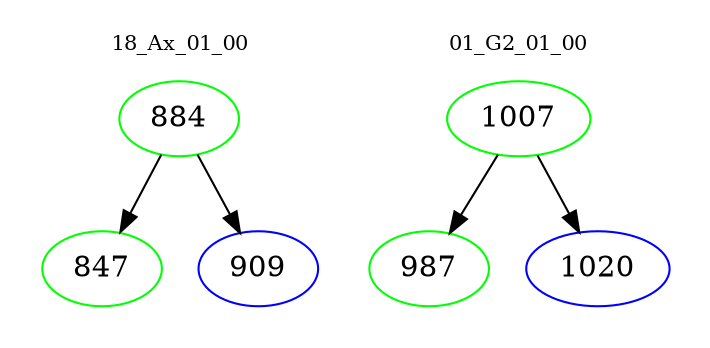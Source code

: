 digraph{
subgraph cluster_0 {
color = white
label = "18_Ax_01_00";
fontsize=10;
T0_884 [label="884", color="green"]
T0_884 -> T0_847 [color="black"]
T0_847 [label="847", color="green"]
T0_884 -> T0_909 [color="black"]
T0_909 [label="909", color="blue"]
}
subgraph cluster_1 {
color = white
label = "01_G2_01_00";
fontsize=10;
T1_1007 [label="1007", color="green"]
T1_1007 -> T1_987 [color="black"]
T1_987 [label="987", color="green"]
T1_1007 -> T1_1020 [color="black"]
T1_1020 [label="1020", color="blue"]
}
}
